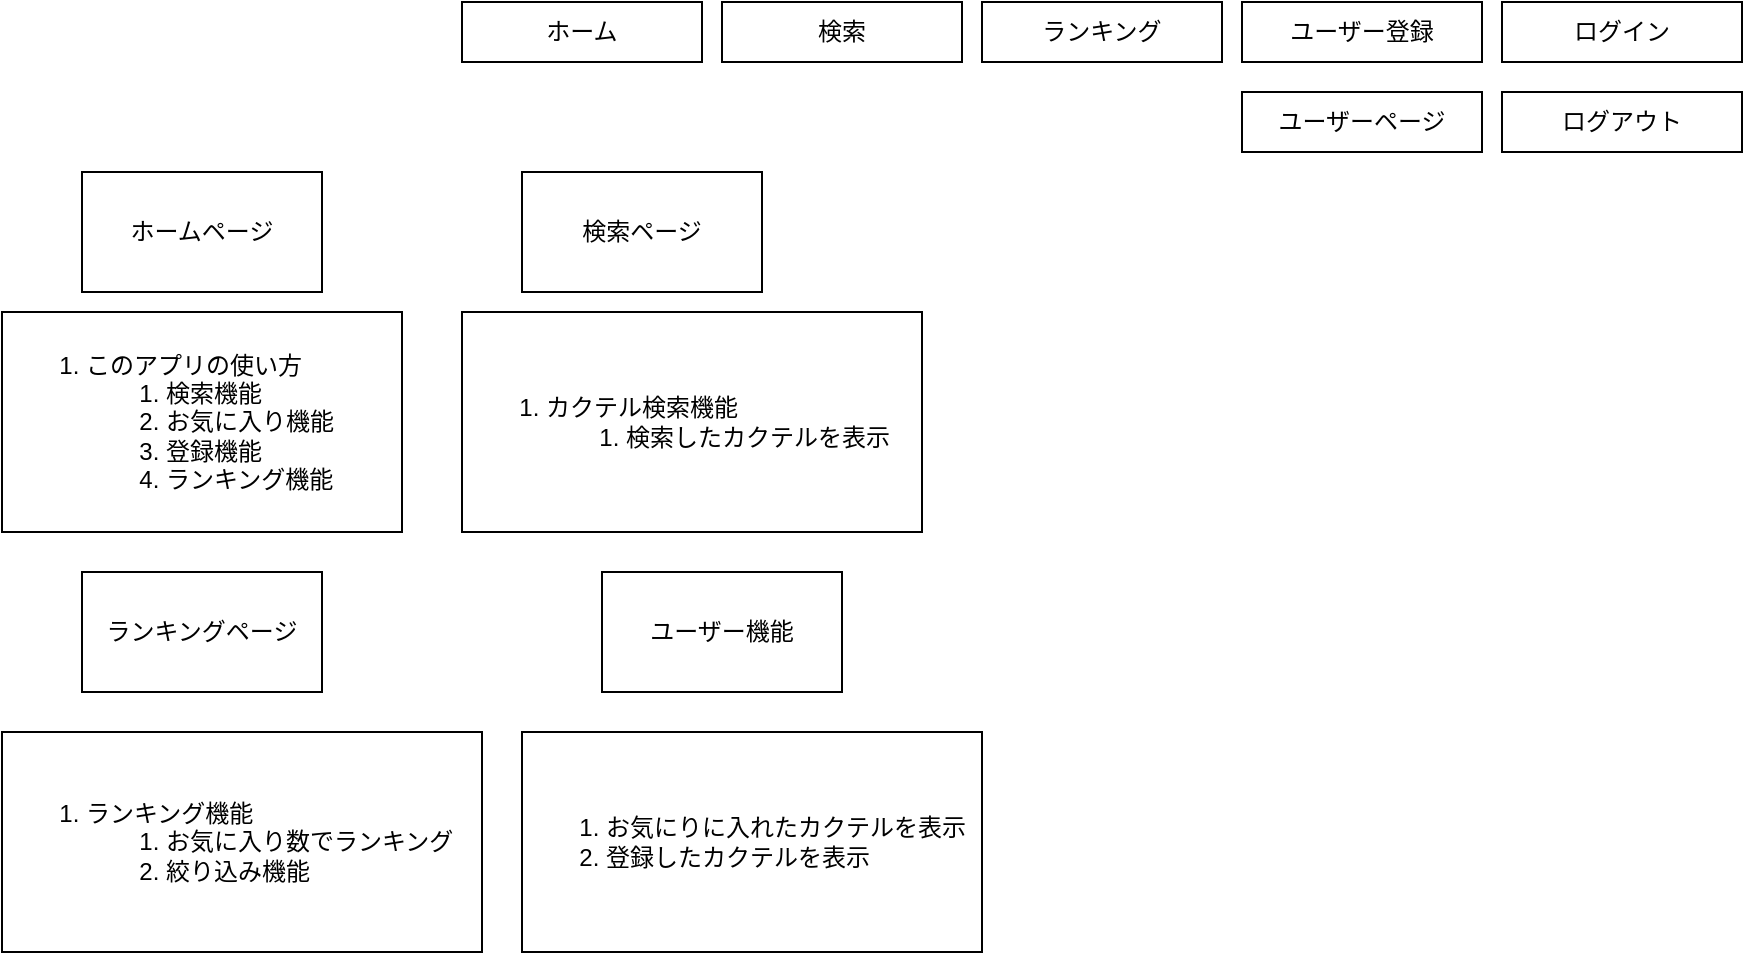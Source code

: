 <mxfile version="13.6.5">
    <diagram id="lPJRmNO3xeTpMd9eUwWt" name="ページ1">
        <mxGraphModel dx="1110" dy="586" grid="1" gridSize="10" guides="1" tooltips="1" connect="1" arrows="1" fold="1" page="1" pageScale="1" pageWidth="827" pageHeight="1169" math="0" shadow="0">
            <root>
                <mxCell id="0"/>
                <mxCell id="1" parent="0"/>
                <mxCell id="3" value="検索ページ" style="whiteSpace=wrap;html=1;" vertex="1" parent="1">
                    <mxGeometry x="260" y="120" width="120" height="60" as="geometry"/>
                </mxCell>
                <mxCell id="4" value="ホームページ" style="whiteSpace=wrap;html=1;" vertex="1" parent="1">
                    <mxGeometry x="40" y="120" width="120" height="60" as="geometry"/>
                </mxCell>
                <mxCell id="5" value="ランキングページ" style="whiteSpace=wrap;html=1;" vertex="1" parent="1">
                    <mxGeometry x="40" y="320" width="120" height="60" as="geometry"/>
                </mxCell>
                <mxCell id="7" value="ホーム" style="whiteSpace=wrap;html=1;" vertex="1" parent="1">
                    <mxGeometry x="230" y="35" width="120" height="30" as="geometry"/>
                </mxCell>
                <mxCell id="8" value="検索" style="whiteSpace=wrap;html=1;" vertex="1" parent="1">
                    <mxGeometry x="360" y="35" width="120" height="30" as="geometry"/>
                </mxCell>
                <mxCell id="9" value="ランキング" style="whiteSpace=wrap;html=1;" vertex="1" parent="1">
                    <mxGeometry x="490" y="35" width="120" height="30" as="geometry"/>
                </mxCell>
                <mxCell id="10" value="ユーザー登録" style="whiteSpace=wrap;html=1;" vertex="1" parent="1">
                    <mxGeometry x="620" y="35" width="120" height="30" as="geometry"/>
                </mxCell>
                <mxCell id="11" value="ユーザーページ" style="whiteSpace=wrap;html=1;" vertex="1" parent="1">
                    <mxGeometry x="620" y="80" width="120" height="30" as="geometry"/>
                </mxCell>
                <mxCell id="12" value="ログイン" style="whiteSpace=wrap;html=1;" vertex="1" parent="1">
                    <mxGeometry x="750" y="35" width="120" height="30" as="geometry"/>
                </mxCell>
                <mxCell id="13" value="ログアウト" style="whiteSpace=wrap;html=1;" vertex="1" parent="1">
                    <mxGeometry x="750" y="80" width="120" height="30" as="geometry"/>
                </mxCell>
                <mxCell id="18" value="&lt;ol&gt;&lt;li&gt;&lt;span&gt;このアプリの使い方&lt;/span&gt;&lt;/li&gt;&lt;ol&gt;&lt;li&gt;検索機能&lt;/li&gt;&lt;li&gt;お気に入り機能&lt;/li&gt;&lt;li&gt;登録機能&lt;/li&gt;&lt;li&gt;ランキング機能&lt;/li&gt;&lt;/ol&gt;&lt;/ol&gt;" style="whiteSpace=wrap;html=1;align=left;" vertex="1" parent="1">
                    <mxGeometry y="190" width="200" height="110" as="geometry"/>
                </mxCell>
                <mxCell id="19" value="&lt;ol&gt;&lt;li&gt;ランキング機能&lt;/li&gt;&lt;ol&gt;&lt;li&gt;お気に入り数でランキング&lt;/li&gt;&lt;li&gt;絞り込み機能&lt;/li&gt;&lt;/ol&gt;&lt;/ol&gt;" style="whiteSpace=wrap;html=1;align=left;" vertex="1" parent="1">
                    <mxGeometry y="400" width="240" height="110" as="geometry"/>
                </mxCell>
                <mxCell id="20" value="&lt;ol&gt;&lt;li&gt;カクテル検索機能&lt;/li&gt;&lt;ol&gt;&lt;li&gt;検索したカクテルを表示&lt;/li&gt;&lt;/ol&gt;&lt;/ol&gt;" style="whiteSpace=wrap;html=1;align=left;" vertex="1" parent="1">
                    <mxGeometry x="230" y="190" width="230" height="110" as="geometry"/>
                </mxCell>
                <mxCell id="21" value="ユーザー機能" style="whiteSpace=wrap;html=1;" vertex="1" parent="1">
                    <mxGeometry x="300" y="320" width="120" height="60" as="geometry"/>
                </mxCell>
                <mxCell id="22" value="&lt;ol&gt;&lt;li&gt;お気にりに入れたカクテルを表示&lt;/li&gt;&lt;li&gt;登録したカクテルを表示&lt;/li&gt;&lt;/ol&gt;" style="whiteSpace=wrap;html=1;align=left;" vertex="1" parent="1">
                    <mxGeometry x="260" y="400" width="230" height="110" as="geometry"/>
                </mxCell>
            </root>
        </mxGraphModel>
    </diagram>
</mxfile>